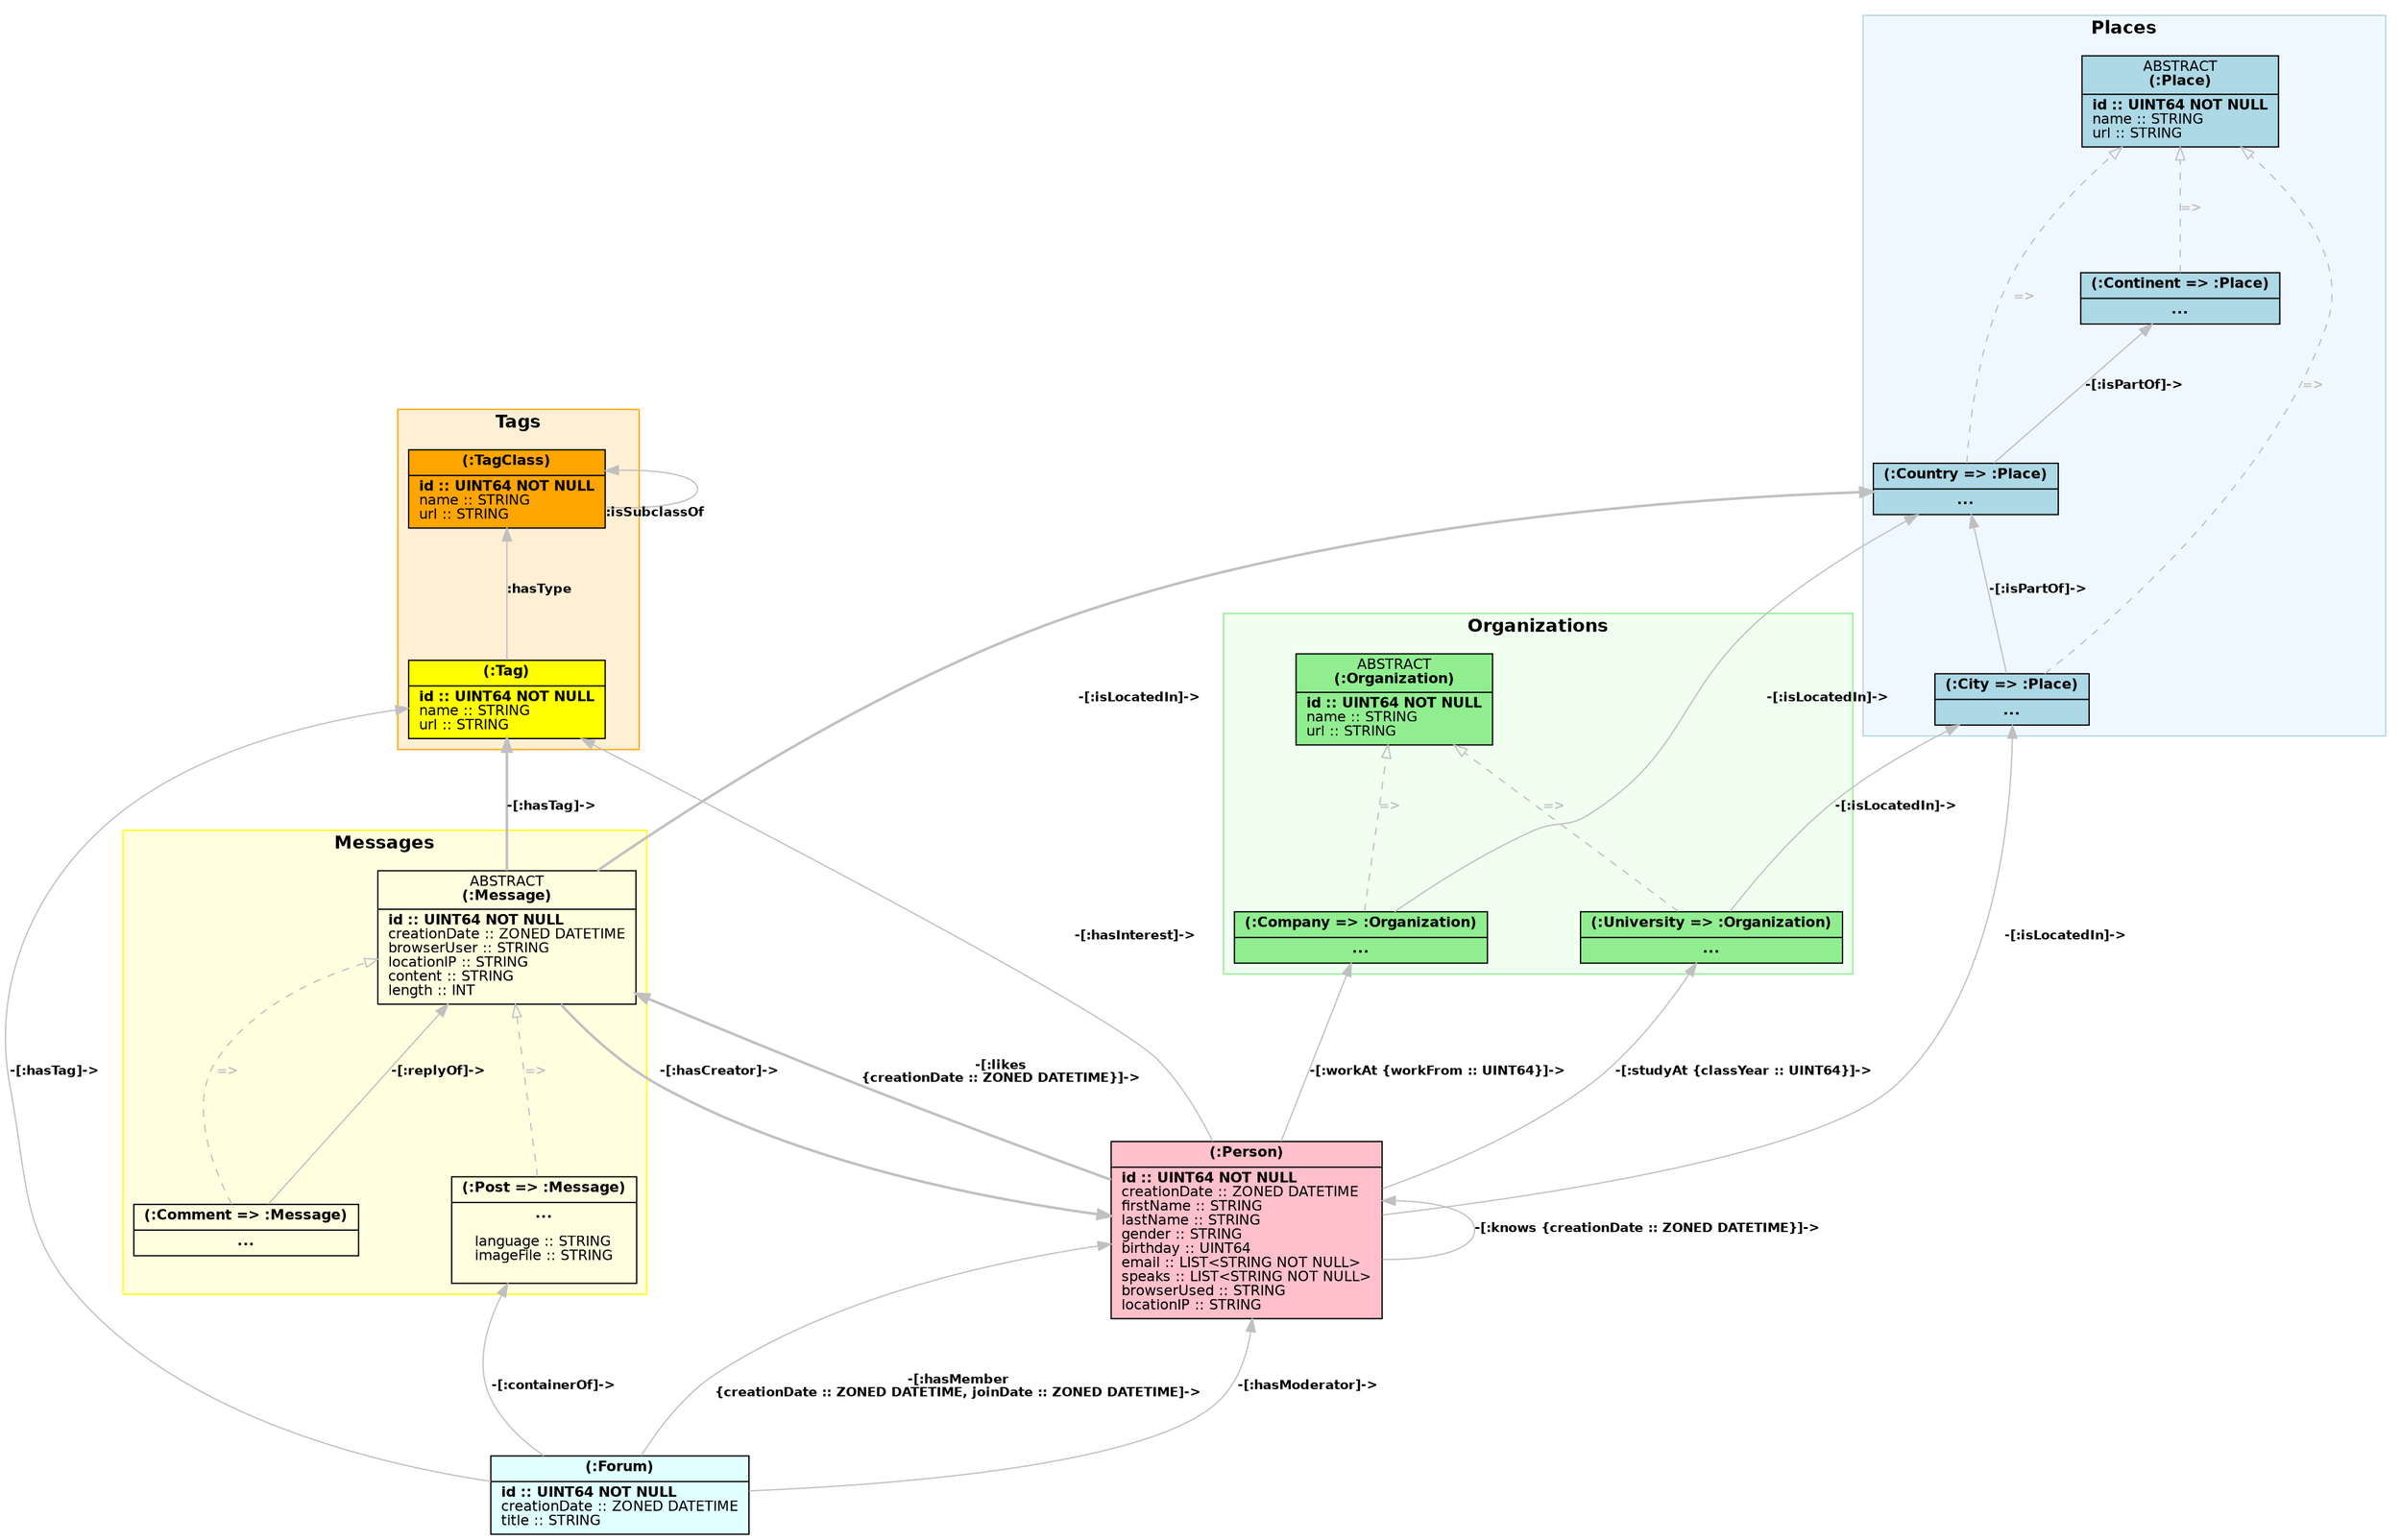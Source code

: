//// CREATE GRAPH ldbc_snb {

digraph LDBC_SNB_Schema {
    
    // Graph settings
    
    compund=true;
    rankdir=BT;
    labelloc="b";
    nodesep=1.0;
    ranksep=1.2;
    layout=dot;
    fontname="Helvetica";
    
    // Node and edge settings
    
    node [shape=record fontname="Helvetica" style=filled fontsize=11];
    edge [fontsize=10 fontname="Helvetica" fontcolor="black" color="grey"];

    
    //// (:TagClass => { id :: UINT64 NOT NULL, name :: STRING, url :: STRING }),

    TagClass [
      fillcolor=orange, 
      label=<{<b>(:TagClass)</b>|<b>id :: UINT64 NOT NULL</b><br align="left"
              />name :: STRING<br align="left"
              />url :: STRING<br align="left"/>}>];
    

    //// (:TagClass)-[:isSubclassOf]->(:TagClass),  
 
    TagClass -> TagClass [xlabel=<<b>:isSubclassOf</b>>];
 

    //// (:Tag => { id :: UINT64 NOT NULL, name :: STRING, url :: STRING }),

    Tag [
      fillcolor=yellow, 
      label=<{<b>(:Tag)</b>|<b>id :: UINT64 NOT NULL</b><br align="left"
              />name :: STRING<br align="left"
              />url :: STRING<br align="left"/>}>];


    //// (:Tag)-[:hasType]->(:TagClass),

    Tag -> TagClass [label=<<b>:hasType</b>>];


    //// ABSTRACT 
    //// (:Place => { id :: UINT64 NOT NULL, name :: STRING, url :: STRING }),

    Place [
      fillcolor=lightblue, 
      label=<{ABSTRACT<br/><b>(:Place)</b>|<b>id :: UINT64 NOT NULL</b><br align="left"
              />name :: STRING<br align="left"
              />url :: STRING<br align="left"/>}>];

    
    //// (:City => :Place),
    //// (:Country => :Place),
    //// (:Continent => :Place),

    City [fillcolor=lightblue, label=<{<b>(:City =&gt; :Place)</b>|<b>...</b>}>];
    Country [fillcolor=lightblue, label=<{<b>(:Country =&gt; :Place)</b>|<b>...</b>}>];
    Continent [fillcolor=lightblue, label=<{<b>(:Continent =&gt; :Place)</b>|<b>...</b>}>];

    City -> Place[style=dashed fontcolor=grey arrowhead=empty label=<<b>=&gt;</b>>];
    Country -> Place[style=dashed color=grey fontcolor=grey arrowhead=empty label=<<b>=&gt;</b>>];
    Continent -> Place[style=dashed color=grey fontcolor=grey arrowhead=empty label=<<b>=&gt;</b>>];

  
    ///// (:City)-[:isPartOf]->(:Country),
    ///// (:Country)-[:isPartOf]->(:Continent),

    City -> Country [label=<<b>-[:isPartOf]-&gt;</b>>];
    Country -> Continent [label=<<b>-[:isPartOf]-&gt;</b>>];


    //// ABSTRACT
    //// (:Organisation => { id :: UINT64 NOT NULL, name :: STRING, url :: STRING }),

    Organization [
      fillcolor=lightgreen, 
      label=<{ABSTRACT<br/><b>(:Organization)</b>|<b>id :: UINT64 NOT NULL</b><br align="left"
              />name :: STRING<br align="left"
              />url :: STRING<br align="left"/>}>]


    //// (:University => :Organisation),
    //// (:Company => :Organisation),

    University [fillcolor=lightgreen, label=<{<b>(:University =&gt; :Organization)</b>|<b>...</b>}>];
    Company [fillcolor=lightgreen, label=<{<b>(:Company =&gt; :Organization)</b>|<b>...</b>}>];

    University -> Organization[style=dashed fontcolor=grey arrowhead=empty label=<<b>=&gt;</b>>];
    Company -> Organization[style=dashed fontcolor=grey arrowhead=empty label=<<b>=&gt;</b>>];


    //// (:Person => {
    ////   id :: UINT64 NOT NULL,
    ////   creationDate :: ZONED DATETIME,
    ////   firstName :: STRING,
    ////   lastName :: STRING,
    ////   gender :: STRING,
    ////   birthday :: UINT64,
    ////   browserUsed :: STRING,
    ////   locationIP :: STRING
    //// }),

    Person [
      fillcolor=pink, 
      label=<{<b>(:Person)</b>|<b>id :: UINT64 NOT NULL</b><br align="left"
              />creationDate :: ZONED DATETIME<br align="left"
              />firstName :: STRING<br align="left"
              />lastName :: STRING<br align="left"
              />gender :: STRING<br align="left"
              />birthday :: UINT64<br align="left"
              />email :: LIST&lt;STRING NOT NULL&gt;<br align="left"
              />speaks :: LIST&lt;STRING NOT NULL&gt;<br align="left"
              />browserUsed :: STRING<br align="left"
              />locationIP :: STRING<br align="left"/>}>];


    //// (:Person)-[:hasInterest]->(:Tag),
    //// (:Person)-[:studyAt { classYear :: UINT64 }]->(:University),
    //// (:Person)-[:workAt { workFrom :: UINT64 }]->(:Company),
    //// (:Person)-[:knows { creationDate :: ZONED DATETIME }]->(:Person),

    Person -> Tag [label=<<b>-[:hasInterest]-&gt;</b>>];
    Person -> University [label=<<b>-[:studyAt {classYear :: UINT64}]-&gt;</b>>];
    Person -> Company [label=<<b>-[:workAt {workFrom :: UINT64}]-&gt;</b>>];
    Person -> Person [label=<<b>-[:knows {creationDate :: ZONED DATETIME}]-&gt;</b>>];


    //// (:Forum => {
    ////   id :: UINT64 NOT NULL,
    ////   creationDate :: ZONED DATETIME,
    ////   title :: STRING
    //// }),

    Forum [
      fillcolor=lightcyan, 
      label=<{<b>(:Forum)</b>|<b>id :: UINT64 NOT NULL</b><br align="left"
              />creationDate :: ZONED DATETIME<br align="left"
              />title :: STRING<br align="left"/>}>];


    //// (:Forum)-[:hasMember { creationDate :: ZONED DATETIME, joinDate :: UINT64 }]->(:Person),
    //// (:Forum)-[:hasModerator]->(:Person),

    Forum -> Person [label=<<b>-[:hasMember<br/>{creationDate :: ZONED DATETIME, joinDate :: ZONED DATETIME]-&gt;</b>>];
    Forum -> Person [label=<<b>-[:hasModerator]-&gt;</b>>];


    //// ABSTRACT 
    //// (:Message => {
    ////    id :: UINT64 NOT NULL,
    ////    creationDate :: ZONED DATETIME,
    ////    browserUsed :: STRING,
    ////    locationIP :: STRING,
    ////    content :: STRING,
    ////    length :: UINT64
    //// }),

    Message [
      fillcolor=lightyellow, 
      label=<{ABSTRACT<br/><b>(:Message)</b>|<b>id :: UINT64 NOT NULL</b><br align="left"
              />creationDate :: ZONED DATETIME<br align="left"
              />browserUser :: STRING<br align="left"
              />locationIP :: STRING<br align="left"
              />content :: STRING<br align="left"
              />length :: INT<br align="left"/>}>];


    //// (:Post => :Message += {
    ////   language :: STRING,
    ////   imageFile :: STRING
    //// }),

    Post [fillcolor=lightyellow, label=<{<b>(:Post =&gt; :Message)</b>|<b>...</b><br align="center"/><br align="left"
        />language :: STRING<br align="left"
        />imageFile :: STRING<br aligen="left"/>
    }>];

    Post -> Message[style=dashed fontcolor=grey arrowhead=empty label=<<b>=&gt;</b>>];


    ////  (:Comment => :Message)

    Comment [fillcolor=lightyellow, label=<{<b>(:Comment =&gt; :Message)</b>|<b>...</b>}>];

    Comment -> Message[style=dashed fontcolor=grey arrowhead=empty label=<<b>=&gt;</b>>];


    //// (:Forum)-[:hasTag]->(:Tag),  
    //// (<:Message)-[:hasTag]->(:Tag)
    
    Forum -> Tag [label=<<b>-[:hasTag]-&gt;</b>>];
    Message -> Tag [label=<<b>-[:hasTag]-&gt;</b>>, style="bold", ltail="cluster_messages"];

 
    ///// (:Forum)-[:containerOf]->(:Post),

    Forum -> Post [label=<<b>-[:containerOf]-&gt;</b>>];


    //// (:Comment)-[:replyOf]->(<:Message),
    Comment -> Message[label=<<b>-[:replyOf]-&gt;</b>>, lhead="cluser_messages"];


    ////  (:Person)-[:likes { creationDate :: ZONED DATETIME }]->(<:Message),
    Person -> Message [label=<<b>-[:likes<br/>{creationDate :: ZONED DATETIME}]-&gt;</b>>, style="bold", lhead="cluster_messages"];


    //// (<:Message)-[:hasCreator]->(:Person),
    Message -> Person [label=<<b>-[:hasCreator]-&gt;</b>>, style="bold", ltail="messages_cluster"];
    

    //// (:University)-[:isLocatedIn]->(:City),
    //// (:Company)-[:isLocatedIn]->(:Country),
    //// (:Person)-[:isLocatedIn]->(:City),
    //// (<:Message)-[:isLocatedIn]->(:Country),

    University -> City [label=<<b>-[:isLocatedIn]-&gt;</b>>];
    Company -> Country [label=<<b>-[:isLocatedIn]-&gt;</b>>];
    Person -> City [label=<<b>-[:isLocatedIn]-&gt;</b>>];
    Message -> Country [label=<<b>-[:isLocatedIn]-&gt;</b>>, style="bold", ltail="cluster_messages"];


    //// Subgraphs for better organization

    subgraph cluster_places {
        label=<<b>Places</b>>;
        style=filled;
        color=lightblue;
        fillcolor=aliceblue;
        Place; City; Country; Continent;
    }
    
    subgraph cluster_organizations {
        label=<<b>Organizations</b>>;
        style=filled;
        color=lightgreen;
        fillcolor=honeydew;
        Organization; University; Company;
    }
    
    subgraph cluster_messages {
        label=<<b>Messages</b>>;
        style=filled;
        color=yellow;
        fillcolor=lightyellow;
        Message; Post; Comment;
    }
    
    subgraph cluster_tags {
        label=<<b>Tags</b>>;
        style=filled;
        color=orange;
        fillcolor=papayawhip;
        TagClass; Tag;
    }
}